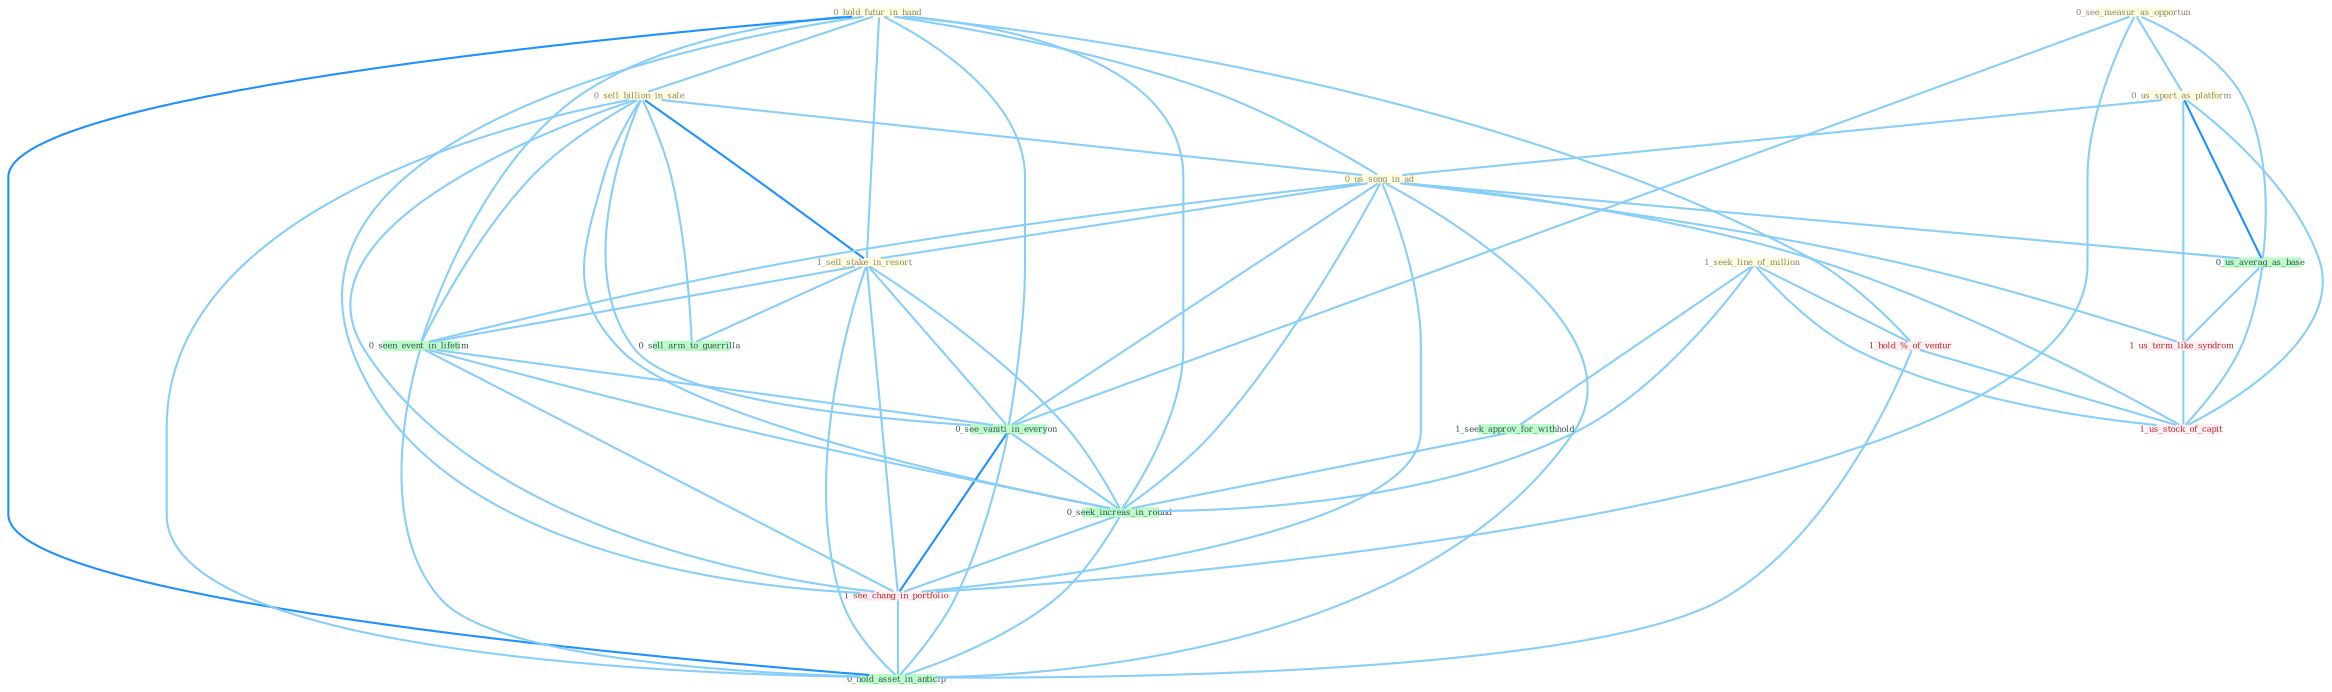 Graph G{ 
    node
    [shape=polygon,style=filled,width=.5,height=.06,color="#BDFCC9",fixedsize=true,fontsize=4,
    fontcolor="#2f4f4f"];
    {node
    [color="#ffffe0", fontcolor="#8b7d6b"] "0_see_measur_as_opportun " "0_hold_futur_in_hand " "0_us_sport_as_platform " "0_sell_billion_in_sale " "0_us_song_in_ad " "1_sell_stake_in_resort " "1_seek_line_of_million "}
{node [color="#fff0f5", fontcolor="#b22222"] "1_us_term_like_syndrom " "1_hold_%_of_ventur " "1_us_stock_of_capit " "1_see_chang_in_portfolio "}
edge [color="#B0E2FF"];

	"0_see_measur_as_opportun " -- "0_us_sport_as_platform " [w="1", color="#87cefa" ];
	"0_see_measur_as_opportun " -- "0_us_averag_as_base " [w="1", color="#87cefa" ];
	"0_see_measur_as_opportun " -- "0_see_vaniti_in_everyon " [w="1", color="#87cefa" ];
	"0_see_measur_as_opportun " -- "1_see_chang_in_portfolio " [w="1", color="#87cefa" ];
	"0_hold_futur_in_hand " -- "0_sell_billion_in_sale " [w="1", color="#87cefa" ];
	"0_hold_futur_in_hand " -- "0_us_song_in_ad " [w="1", color="#87cefa" ];
	"0_hold_futur_in_hand " -- "1_sell_stake_in_resort " [w="1", color="#87cefa" ];
	"0_hold_futur_in_hand " -- "0_seen_event_in_lifetim " [w="1", color="#87cefa" ];
	"0_hold_futur_in_hand " -- "1_hold_%_of_ventur " [w="1", color="#87cefa" ];
	"0_hold_futur_in_hand " -- "0_see_vaniti_in_everyon " [w="1", color="#87cefa" ];
	"0_hold_futur_in_hand " -- "0_seek_increas_in_round " [w="1", color="#87cefa" ];
	"0_hold_futur_in_hand " -- "1_see_chang_in_portfolio " [w="1", color="#87cefa" ];
	"0_hold_futur_in_hand " -- "0_hold_asset_in_anticip " [w="2", color="#1e90ff" , len=0.8];
	"0_us_sport_as_platform " -- "0_us_song_in_ad " [w="1", color="#87cefa" ];
	"0_us_sport_as_platform " -- "0_us_averag_as_base " [w="2", color="#1e90ff" , len=0.8];
	"0_us_sport_as_platform " -- "1_us_term_like_syndrom " [w="1", color="#87cefa" ];
	"0_us_sport_as_platform " -- "1_us_stock_of_capit " [w="1", color="#87cefa" ];
	"0_sell_billion_in_sale " -- "0_us_song_in_ad " [w="1", color="#87cefa" ];
	"0_sell_billion_in_sale " -- "1_sell_stake_in_resort " [w="2", color="#1e90ff" , len=0.8];
	"0_sell_billion_in_sale " -- "0_seen_event_in_lifetim " [w="1", color="#87cefa" ];
	"0_sell_billion_in_sale " -- "0_see_vaniti_in_everyon " [w="1", color="#87cefa" ];
	"0_sell_billion_in_sale " -- "0_sell_arm_to_guerrilla " [w="1", color="#87cefa" ];
	"0_sell_billion_in_sale " -- "0_seek_increas_in_round " [w="1", color="#87cefa" ];
	"0_sell_billion_in_sale " -- "1_see_chang_in_portfolio " [w="1", color="#87cefa" ];
	"0_sell_billion_in_sale " -- "0_hold_asset_in_anticip " [w="1", color="#87cefa" ];
	"0_us_song_in_ad " -- "1_sell_stake_in_resort " [w="1", color="#87cefa" ];
	"0_us_song_in_ad " -- "0_seen_event_in_lifetim " [w="1", color="#87cefa" ];
	"0_us_song_in_ad " -- "0_us_averag_as_base " [w="1", color="#87cefa" ];
	"0_us_song_in_ad " -- "1_us_term_like_syndrom " [w="1", color="#87cefa" ];
	"0_us_song_in_ad " -- "0_see_vaniti_in_everyon " [w="1", color="#87cefa" ];
	"0_us_song_in_ad " -- "0_seek_increas_in_round " [w="1", color="#87cefa" ];
	"0_us_song_in_ad " -- "1_us_stock_of_capit " [w="1", color="#87cefa" ];
	"0_us_song_in_ad " -- "1_see_chang_in_portfolio " [w="1", color="#87cefa" ];
	"0_us_song_in_ad " -- "0_hold_asset_in_anticip " [w="1", color="#87cefa" ];
	"1_sell_stake_in_resort " -- "0_seen_event_in_lifetim " [w="1", color="#87cefa" ];
	"1_sell_stake_in_resort " -- "0_see_vaniti_in_everyon " [w="1", color="#87cefa" ];
	"1_sell_stake_in_resort " -- "0_sell_arm_to_guerrilla " [w="1", color="#87cefa" ];
	"1_sell_stake_in_resort " -- "0_seek_increas_in_round " [w="1", color="#87cefa" ];
	"1_sell_stake_in_resort " -- "1_see_chang_in_portfolio " [w="1", color="#87cefa" ];
	"1_sell_stake_in_resort " -- "0_hold_asset_in_anticip " [w="1", color="#87cefa" ];
	"1_seek_line_of_million " -- "1_seek_approv_for_withhold " [w="1", color="#87cefa" ];
	"1_seek_line_of_million " -- "1_hold_%_of_ventur " [w="1", color="#87cefa" ];
	"1_seek_line_of_million " -- "0_seek_increas_in_round " [w="1", color="#87cefa" ];
	"1_seek_line_of_million " -- "1_us_stock_of_capit " [w="1", color="#87cefa" ];
	"0_seen_event_in_lifetim " -- "0_see_vaniti_in_everyon " [w="1", color="#87cefa" ];
	"0_seen_event_in_lifetim " -- "0_seek_increas_in_round " [w="1", color="#87cefa" ];
	"0_seen_event_in_lifetim " -- "1_see_chang_in_portfolio " [w="1", color="#87cefa" ];
	"0_seen_event_in_lifetim " -- "0_hold_asset_in_anticip " [w="1", color="#87cefa" ];
	"0_us_averag_as_base " -- "1_us_term_like_syndrom " [w="1", color="#87cefa" ];
	"0_us_averag_as_base " -- "1_us_stock_of_capit " [w="1", color="#87cefa" ];
	"1_us_term_like_syndrom " -- "1_us_stock_of_capit " [w="1", color="#87cefa" ];
	"1_seek_approv_for_withhold " -- "0_seek_increas_in_round " [w="1", color="#87cefa" ];
	"1_hold_%_of_ventur " -- "1_us_stock_of_capit " [w="1", color="#87cefa" ];
	"1_hold_%_of_ventur " -- "0_hold_asset_in_anticip " [w="1", color="#87cefa" ];
	"0_see_vaniti_in_everyon " -- "0_seek_increas_in_round " [w="1", color="#87cefa" ];
	"0_see_vaniti_in_everyon " -- "1_see_chang_in_portfolio " [w="2", color="#1e90ff" , len=0.8];
	"0_see_vaniti_in_everyon " -- "0_hold_asset_in_anticip " [w="1", color="#87cefa" ];
	"0_seek_increas_in_round " -- "1_see_chang_in_portfolio " [w="1", color="#87cefa" ];
	"0_seek_increas_in_round " -- "0_hold_asset_in_anticip " [w="1", color="#87cefa" ];
	"1_see_chang_in_portfolio " -- "0_hold_asset_in_anticip " [w="1", color="#87cefa" ];
}